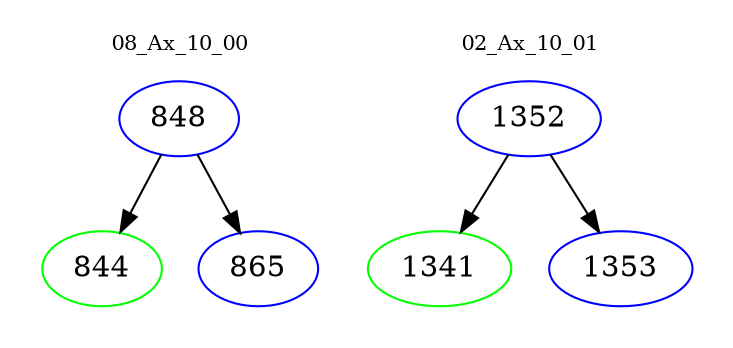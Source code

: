 digraph{
subgraph cluster_0 {
color = white
label = "08_Ax_10_00";
fontsize=10;
T0_848 [label="848", color="blue"]
T0_848 -> T0_844 [color="black"]
T0_844 [label="844", color="green"]
T0_848 -> T0_865 [color="black"]
T0_865 [label="865", color="blue"]
}
subgraph cluster_1 {
color = white
label = "02_Ax_10_01";
fontsize=10;
T1_1352 [label="1352", color="blue"]
T1_1352 -> T1_1341 [color="black"]
T1_1341 [label="1341", color="green"]
T1_1352 -> T1_1353 [color="black"]
T1_1353 [label="1353", color="blue"]
}
}
